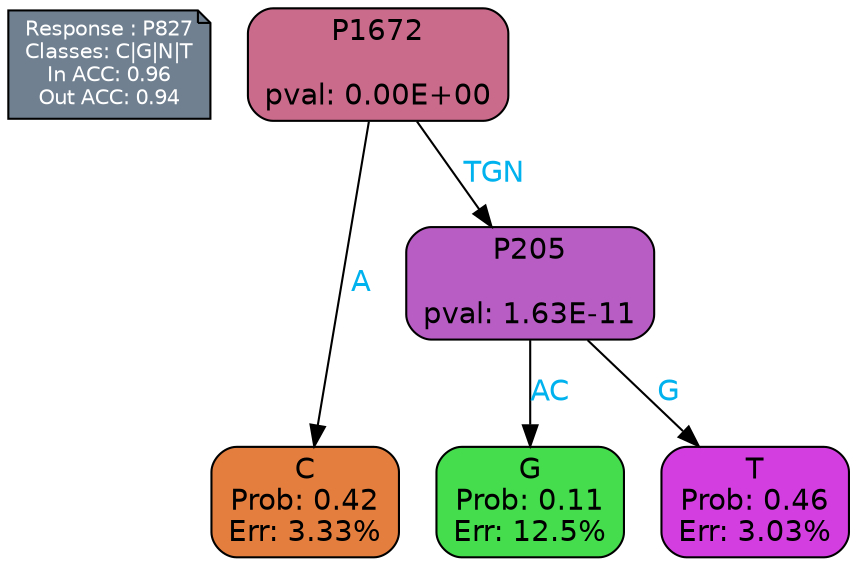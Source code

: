 digraph Tree {
node [shape=box, style="filled, rounded", color="black", fontname=helvetica] ;
graph [ranksep=equally, splines=polylines, bgcolor=transparent, dpi=600] ;
edge [fontname=helvetica] ;
LEGEND [label="Response : P827
Classes: C|G|N|T
In ACC: 0.96
Out ACC: 0.94
",shape=note,align=left,style=filled,fillcolor="slategray",fontcolor="white",fontsize=10];1 [label="P1672

pval: 0.00E+00", fillcolor="#ca6b8b"] ;
2 [label="C
Prob: 0.42
Err: 3.33%", fillcolor="#e47e3e"] ;
3 [label="P205

pval: 1.63E-11", fillcolor="#b75dc3"] ;
4 [label="G
Prob: 0.11
Err: 12.5%", fillcolor="#45dc4e"] ;
5 [label="T
Prob: 0.46
Err: 3.03%", fillcolor="#d23edf"] ;
1 -> 2 [label="A",fontcolor=deepskyblue2] ;
1 -> 3 [label="TGN",fontcolor=deepskyblue2] ;
3 -> 4 [label="AC",fontcolor=deepskyblue2] ;
3 -> 5 [label="G",fontcolor=deepskyblue2] ;
{rank = same; 2;4;5;}{rank = same; LEGEND;1;}}
